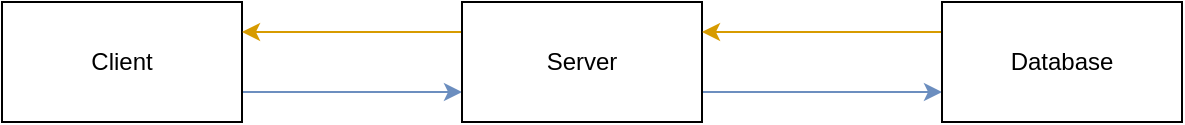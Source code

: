 <mxfile version="26.0.4">
  <diagram name="Page-1" id="jy2UixNVo8ksuLgA_Aed">
    <mxGraphModel dx="2014" dy="965" grid="1" gridSize="10" guides="1" tooltips="1" connect="1" arrows="1" fold="1" page="1" pageScale="1" pageWidth="850" pageHeight="1100" math="0" shadow="0">
      <root>
        <mxCell id="0" />
        <mxCell id="1" parent="0" />
        <mxCell id="08b0kJXMC-uY2Wlq--vu-4" style="edgeStyle=orthogonalEdgeStyle;rounded=0;orthogonalLoop=1;jettySize=auto;html=1;exitX=1;exitY=0.75;exitDx=0;exitDy=0;entryX=0;entryY=0.75;entryDx=0;entryDy=0;fillColor=#dae8fc;gradientColor=#7ea6e0;strokeColor=#6c8ebf;" edge="1" parent="1" source="08b0kJXMC-uY2Wlq--vu-1" target="08b0kJXMC-uY2Wlq--vu-2">
          <mxGeometry relative="1" as="geometry" />
        </mxCell>
        <mxCell id="08b0kJXMC-uY2Wlq--vu-1" value="Client" style="rounded=0;whiteSpace=wrap;html=1;" vertex="1" parent="1">
          <mxGeometry x="160" y="230" width="120" height="60" as="geometry" />
        </mxCell>
        <mxCell id="08b0kJXMC-uY2Wlq--vu-5" style="edgeStyle=orthogonalEdgeStyle;rounded=0;orthogonalLoop=1;jettySize=auto;html=1;exitX=1;exitY=0.75;exitDx=0;exitDy=0;entryX=0;entryY=0.75;entryDx=0;entryDy=0;fillColor=#dae8fc;gradientColor=#7ea6e0;strokeColor=#6c8ebf;" edge="1" parent="1" source="08b0kJXMC-uY2Wlq--vu-2" target="08b0kJXMC-uY2Wlq--vu-3">
          <mxGeometry relative="1" as="geometry" />
        </mxCell>
        <mxCell id="08b0kJXMC-uY2Wlq--vu-7" style="edgeStyle=orthogonalEdgeStyle;rounded=0;orthogonalLoop=1;jettySize=auto;html=1;exitX=0;exitY=0.25;exitDx=0;exitDy=0;entryX=1;entryY=0.25;entryDx=0;entryDy=0;fillColor=#ffcd28;gradientColor=#ffa500;strokeColor=#d79b00;" edge="1" parent="1" source="08b0kJXMC-uY2Wlq--vu-2" target="08b0kJXMC-uY2Wlq--vu-1">
          <mxGeometry relative="1" as="geometry" />
        </mxCell>
        <mxCell id="08b0kJXMC-uY2Wlq--vu-2" value="Server" style="rounded=0;whiteSpace=wrap;html=1;" vertex="1" parent="1">
          <mxGeometry x="390" y="230" width="120" height="60" as="geometry" />
        </mxCell>
        <mxCell id="08b0kJXMC-uY2Wlq--vu-6" style="edgeStyle=orthogonalEdgeStyle;rounded=0;orthogonalLoop=1;jettySize=auto;html=1;exitX=0;exitY=0.25;exitDx=0;exitDy=0;entryX=1;entryY=0.25;entryDx=0;entryDy=0;fillColor=#ffcd28;gradientColor=#ffa500;strokeColor=#d79b00;" edge="1" parent="1" source="08b0kJXMC-uY2Wlq--vu-3" target="08b0kJXMC-uY2Wlq--vu-2">
          <mxGeometry relative="1" as="geometry" />
        </mxCell>
        <mxCell id="08b0kJXMC-uY2Wlq--vu-3" value="Database" style="rounded=0;whiteSpace=wrap;html=1;" vertex="1" parent="1">
          <mxGeometry x="630" y="230" width="120" height="60" as="geometry" />
        </mxCell>
      </root>
    </mxGraphModel>
  </diagram>
</mxfile>
